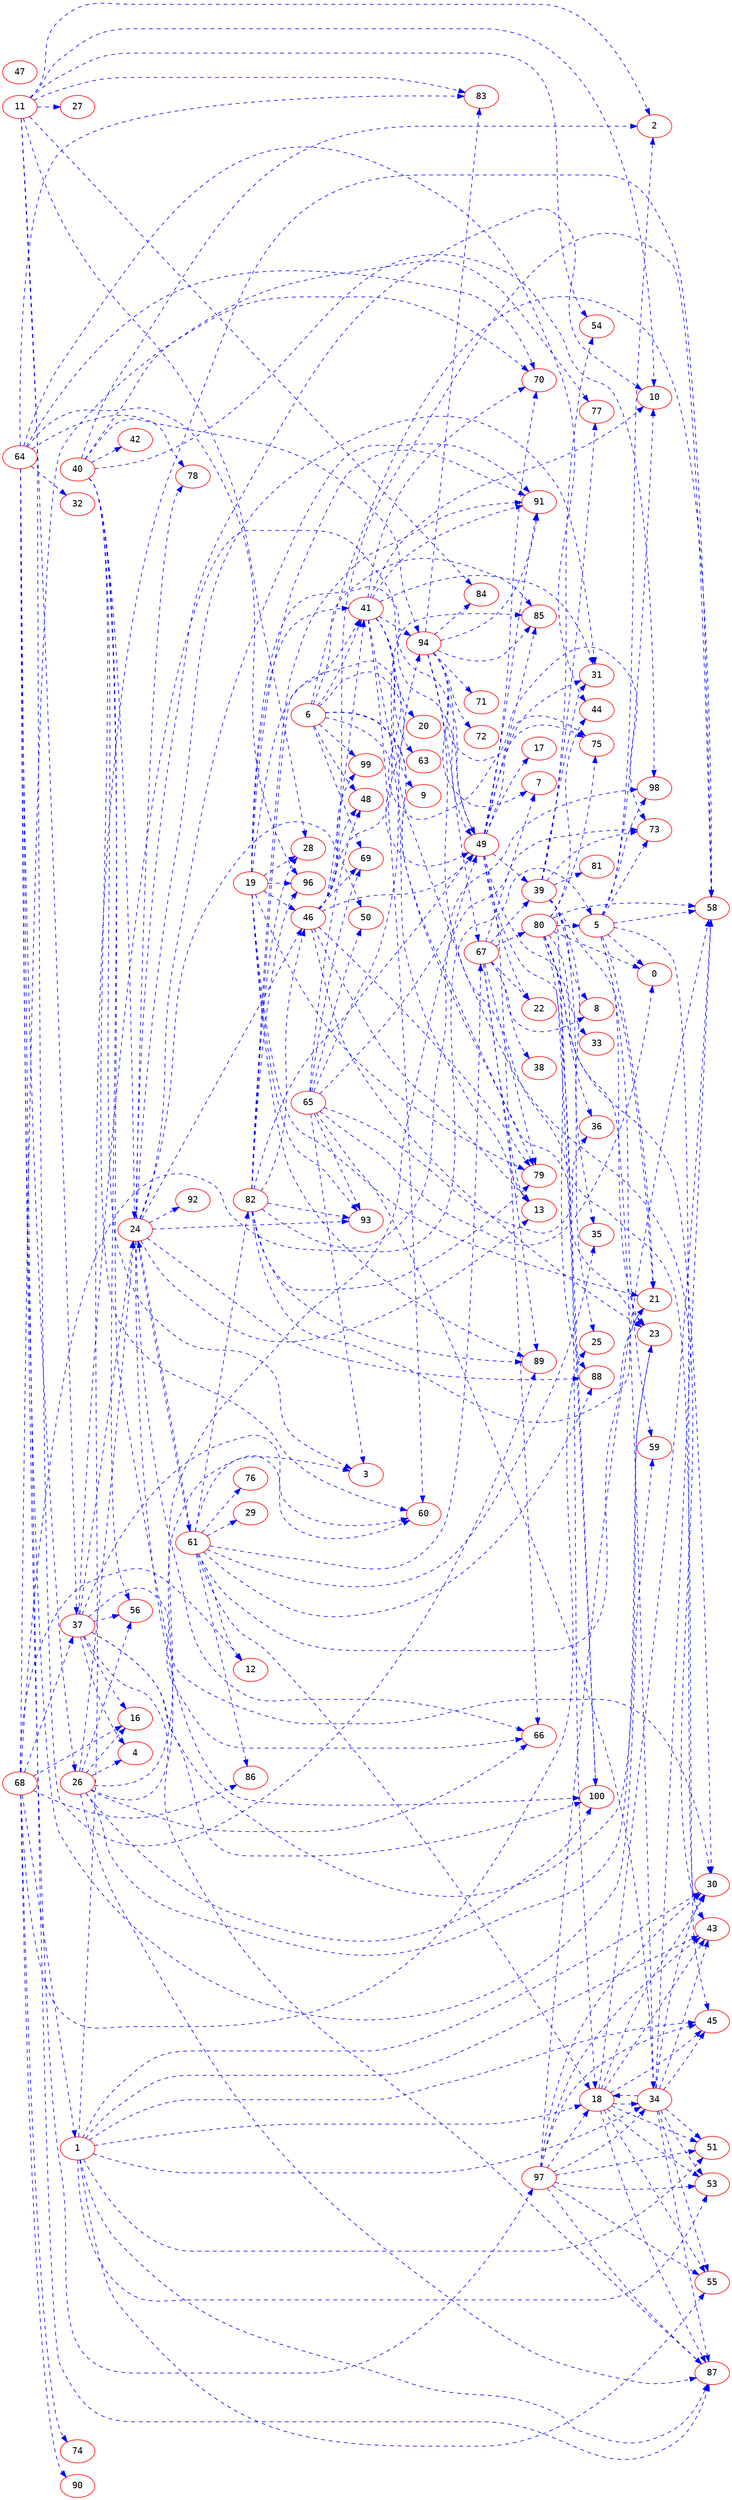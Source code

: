 digraph dumpedGraph {
		node[color=Red,fontname=Courier]
		edge[color=Blue,style=dashed]
		rankdir=LR; //Rank Direction Left to Right
		/*Total Nodes : 31 */
"1"->{"18" "30" "34" "43" "45" "51" "53" "55" "58" "87"}
"3"->{}
"5"->{"0" "2" "10" "21" "23" "43" "58" "59" "73" "98"}
"6"->{"13" "23" "41" "48" "49" "58" "69" "79" "85" "99"}
"10"->{}
"11"->{"2" "10" "27" "28" "37" "54" "83" "84" "89"}
"18"->{"30" "34" "43" "45" "51" "53" "55" "58" "87"}
"19"->{"21" "28" "41" "46" "49" "73" "79" "89" "91" "93" "96"}
"24"->{"10" "13" "31" "46" "50" "61" "66" "78" "88" "91" "92" "93" "100"}
"26"->{"4" "16" "23" "24" "49" "56" "60" "66" "87" "100"}
"34"->{"18" "30" "43" "45" "51" "53" "55" "58" "87"}
"37"->{"4" "16" "23" "24" "49" "56" "60" "66" "87" "100"}
"39"->{"8" "21" "25" "31" "35" "54" "73" "77" "81" "100"}
"40"->{"2" "3" "24" "30" "42" "56" "60" "77" "94" "98"}
"41"->{"9" "10" "20" "31" "43" "60" "63" "70" "91" "94"}
"46"->{"13" "23" "41" "48" "49" "58" "69" "79" "85" "99"}
"47"->{}
"49"->{"17" "22" "30" "31" "39" "66" "70" "75" "85" "91" "100"}
"53"->{}
"61"->{"3" "12" "18" "21" "24" "29" "35" "67" "76" "82" "86" "88"}
"64"->{"26" "32" "44" "59" "70" "78" "83" "87" "96" "97"}
"65"->{"0" "3" "34" "36" "48" "50" "69" "93" "94" "98"}
"67"->{"7" "8" "13" "22" "38" "39" "79" "80" "89"}
"68"->{"1" "5" "12" "16" "25" "37" "70" "74" "86" "90"}
"80"->{"0" "5" "18" "33" "34" "36" "44" "58" "75" "88"}
"81"->{}
"82"->{"21" "28" "41" "46" "49" "73" "79" "89" "91" "93" "96"}
"87"->{}
"94"->{"7" "45" "49" "67" "71" "72" "75" "83" "84" "85" "91"}
"97"->{"18" "30" "34" "43" "45" "51" "53" "55" "58" "87"}
"100"->{}
}